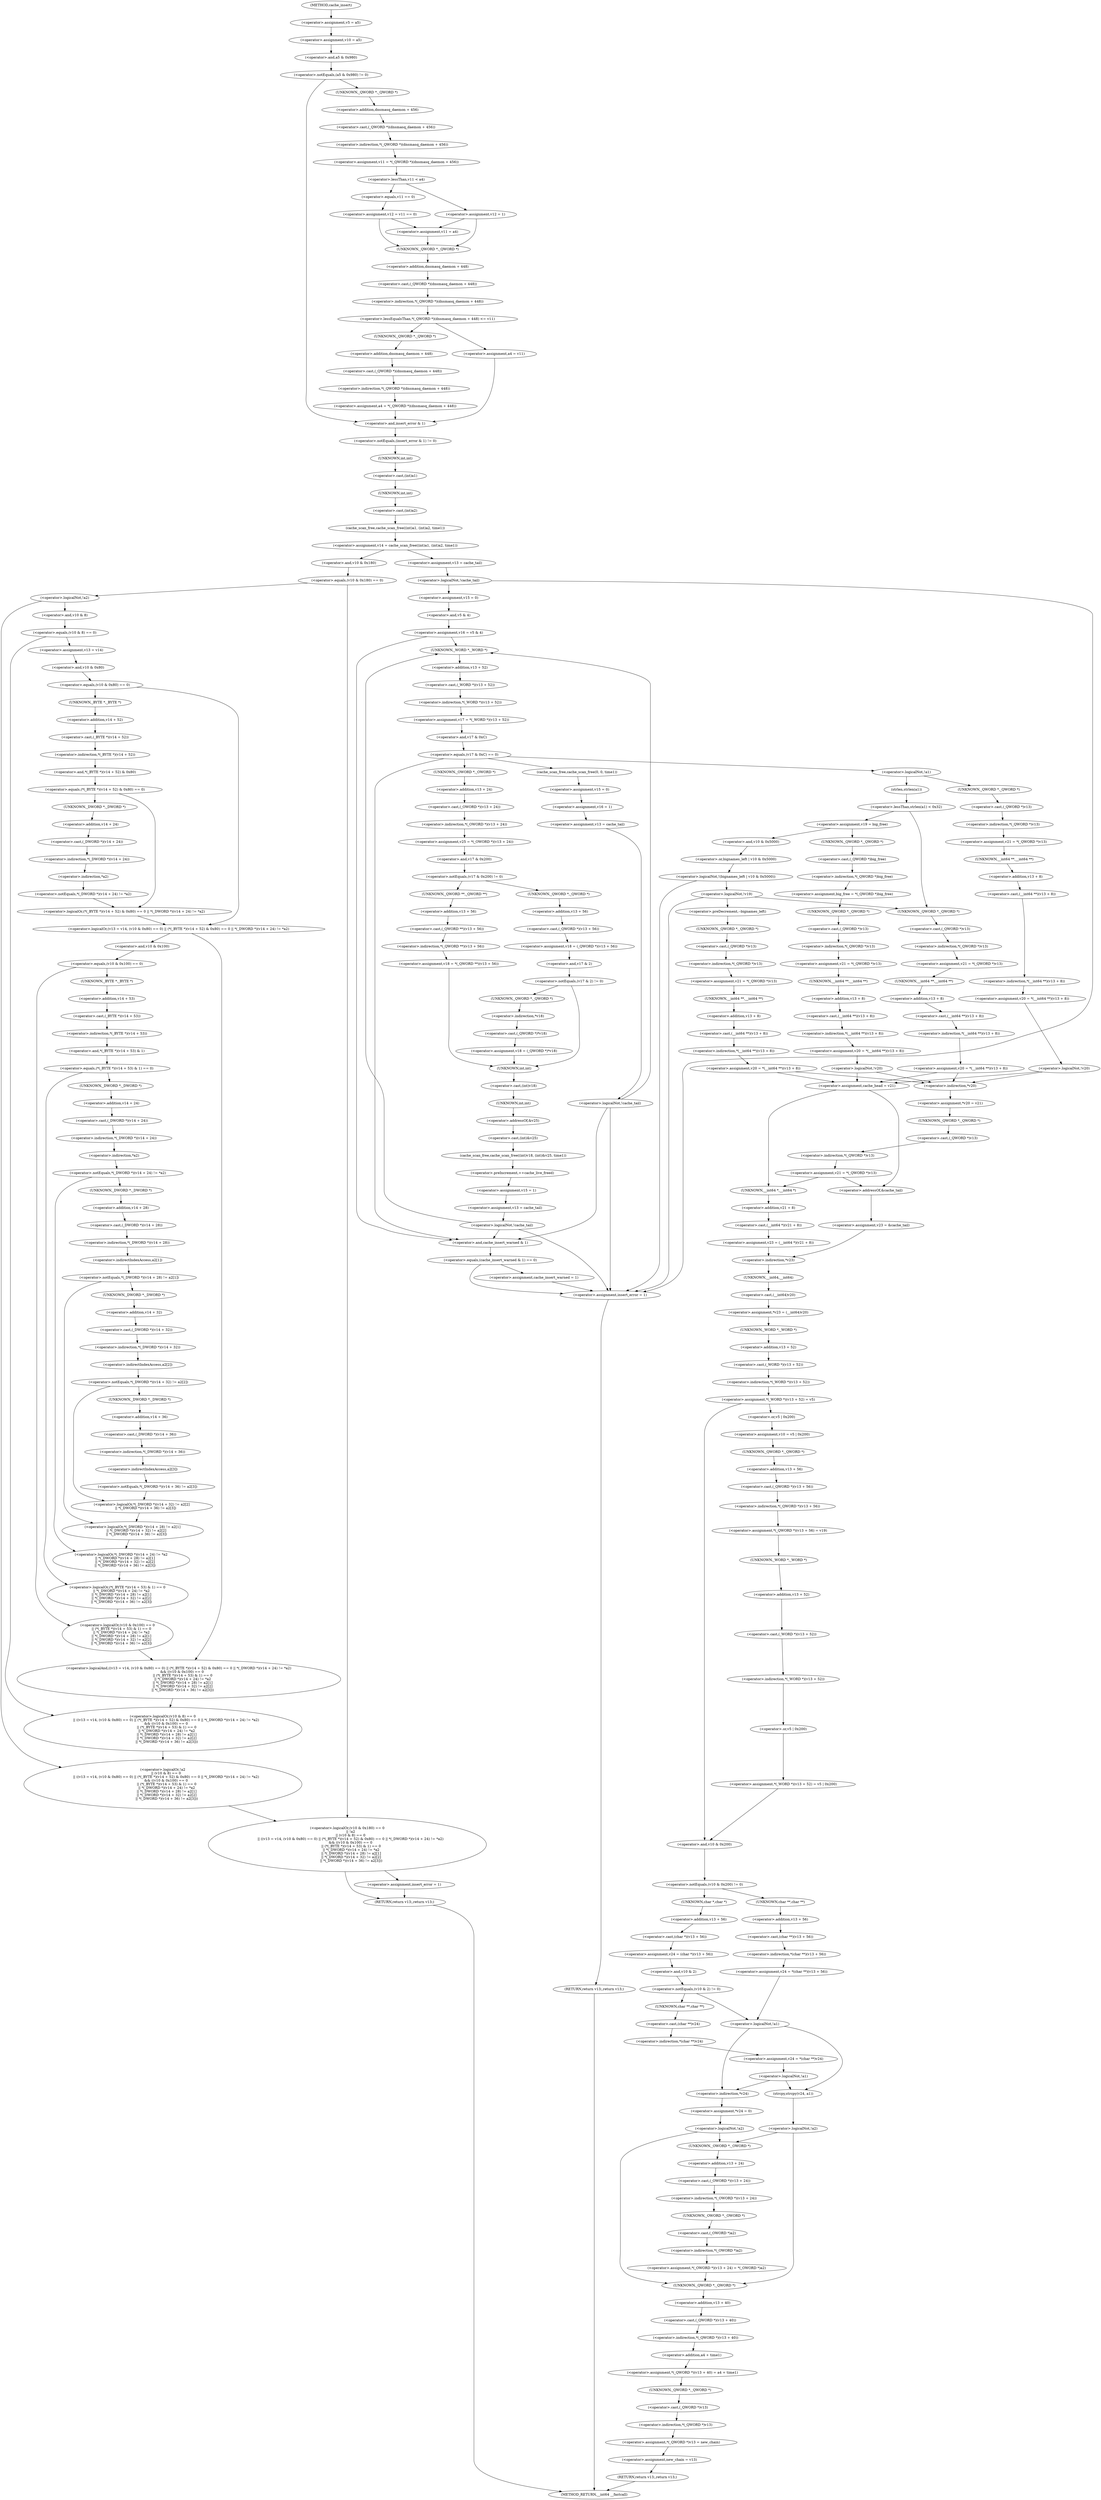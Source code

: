 digraph cache_insert {  
"1000140" [label = "(<operator>.assignment,v5 = a5)" ]
"1000143" [label = "(<operator>.assignment,v10 = a5)" ]
"1000147" [label = "(<operator>.notEquals,(a5 & 0x980) != 0)" ]
"1000148" [label = "(<operator>.and,a5 & 0x980)" ]
"1000153" [label = "(<operator>.assignment,v11 = *(_QWORD *)(dnsmasq_daemon + 456))" ]
"1000155" [label = "(<operator>.indirection,*(_QWORD *)(dnsmasq_daemon + 456))" ]
"1000156" [label = "(<operator>.cast,(_QWORD *)(dnsmasq_daemon + 456))" ]
"1000157" [label = "(UNKNOWN,_QWORD *,_QWORD *)" ]
"1000158" [label = "(<operator>.addition,dnsmasq_daemon + 456)" ]
"1000162" [label = "(<operator>.lessThan,v11 < a4)" ]
"1000165" [label = "(<operator>.assignment,v12 = v11 == 0)" ]
"1000167" [label = "(<operator>.equals,v11 == 0)" ]
"1000171" [label = "(<operator>.assignment,v12 = 1)" ]
"1000176" [label = "(<operator>.assignment,v11 = a4)" ]
"1000180" [label = "(<operator>.lessEqualsThan,*(_QWORD *)(dnsmasq_daemon + 448) <= v11)" ]
"1000181" [label = "(<operator>.indirection,*(_QWORD *)(dnsmasq_daemon + 448))" ]
"1000182" [label = "(<operator>.cast,(_QWORD *)(dnsmasq_daemon + 448))" ]
"1000183" [label = "(UNKNOWN,_QWORD *,_QWORD *)" ]
"1000184" [label = "(<operator>.addition,dnsmasq_daemon + 448)" ]
"1000188" [label = "(<operator>.assignment,a4 = v11)" ]
"1000192" [label = "(<operator>.assignment,a4 = *(_QWORD *)(dnsmasq_daemon + 448))" ]
"1000194" [label = "(<operator>.indirection,*(_QWORD *)(dnsmasq_daemon + 448))" ]
"1000195" [label = "(<operator>.cast,(_QWORD *)(dnsmasq_daemon + 448))" ]
"1000196" [label = "(UNKNOWN,_QWORD *,_QWORD *)" ]
"1000197" [label = "(<operator>.addition,dnsmasq_daemon + 448)" ]
"1000201" [label = "(<operator>.notEquals,(insert_error & 1) != 0)" ]
"1000202" [label = "(<operator>.and,insert_error & 1)" ]
"1000207" [label = "(<operator>.assignment,v14 = cache_scan_free((int)a1, (int)a2, time1))" ]
"1000209" [label = "(cache_scan_free,cache_scan_free((int)a1, (int)a2, time1))" ]
"1000210" [label = "(<operator>.cast,(int)a1)" ]
"1000211" [label = "(UNKNOWN,int,int)" ]
"1000213" [label = "(<operator>.cast,(int)a2)" ]
"1000214" [label = "(UNKNOWN,int,int)" ]
"1000221" [label = "(<operator>.logicalOr,(v10 & 0x180) == 0\n      || !a2\n      || (v10 & 8) == 0\n      || ((v13 = v14, (v10 & 0x80) == 0) || (*(_BYTE *)(v14 + 52) & 0x80) == 0 || *(_DWORD *)(v14 + 24) != *a2)\n      && ((v10 & 0x100) == 0\n       || (*(_BYTE *)(v14 + 53) & 1) == 0\n       || *(_DWORD *)(v14 + 24) != *a2\n       || *(_DWORD *)(v14 + 28) != a2[1]\n       || *(_DWORD *)(v14 + 32) != a2[2]\n       || *(_DWORD *)(v14 + 36) != a2[3]))" ]
"1000222" [label = "(<operator>.equals,(v10 & 0x180) == 0)" ]
"1000223" [label = "(<operator>.and,v10 & 0x180)" ]
"1000227" [label = "(<operator>.logicalOr,!a2\n      || (v10 & 8) == 0\n      || ((v13 = v14, (v10 & 0x80) == 0) || (*(_BYTE *)(v14 + 52) & 0x80) == 0 || *(_DWORD *)(v14 + 24) != *a2)\n      && ((v10 & 0x100) == 0\n       || (*(_BYTE *)(v14 + 53) & 1) == 0\n       || *(_DWORD *)(v14 + 24) != *a2\n       || *(_DWORD *)(v14 + 28) != a2[1]\n       || *(_DWORD *)(v14 + 32) != a2[2]\n       || *(_DWORD *)(v14 + 36) != a2[3]))" ]
"1000228" [label = "(<operator>.logicalNot,!a2)" ]
"1000230" [label = "(<operator>.logicalOr,(v10 & 8) == 0\n      || ((v13 = v14, (v10 & 0x80) == 0) || (*(_BYTE *)(v14 + 52) & 0x80) == 0 || *(_DWORD *)(v14 + 24) != *a2)\n      && ((v10 & 0x100) == 0\n       || (*(_BYTE *)(v14 + 53) & 1) == 0\n       || *(_DWORD *)(v14 + 24) != *a2\n       || *(_DWORD *)(v14 + 28) != a2[1]\n       || *(_DWORD *)(v14 + 32) != a2[2]\n       || *(_DWORD *)(v14 + 36) != a2[3]))" ]
"1000231" [label = "(<operator>.equals,(v10 & 8) == 0)" ]
"1000232" [label = "(<operator>.and,v10 & 8)" ]
"1000236" [label = "(<operator>.logicalAnd,((v13 = v14, (v10 & 0x80) == 0) || (*(_BYTE *)(v14 + 52) & 0x80) == 0 || *(_DWORD *)(v14 + 24) != *a2)\n      && ((v10 & 0x100) == 0\n       || (*(_BYTE *)(v14 + 53) & 1) == 0\n       || *(_DWORD *)(v14 + 24) != *a2\n       || *(_DWORD *)(v14 + 28) != a2[1]\n       || *(_DWORD *)(v14 + 32) != a2[2]\n       || *(_DWORD *)(v14 + 36) != a2[3]))" ]
"1000237" [label = "(<operator>.logicalOr,(v13 = v14, (v10 & 0x80) == 0) || (*(_BYTE *)(v14 + 52) & 0x80) == 0 || *(_DWORD *)(v14 + 24) != *a2)" ]
"1000239" [label = "(<operator>.assignment,v13 = v14)" ]
"1000242" [label = "(<operator>.equals,(v10 & 0x80) == 0)" ]
"1000243" [label = "(<operator>.and,v10 & 0x80)" ]
"1000247" [label = "(<operator>.logicalOr,(*(_BYTE *)(v14 + 52) & 0x80) == 0 || *(_DWORD *)(v14 + 24) != *a2)" ]
"1000248" [label = "(<operator>.equals,(*(_BYTE *)(v14 + 52) & 0x80) == 0)" ]
"1000249" [label = "(<operator>.and,*(_BYTE *)(v14 + 52) & 0x80)" ]
"1000250" [label = "(<operator>.indirection,*(_BYTE *)(v14 + 52))" ]
"1000251" [label = "(<operator>.cast,(_BYTE *)(v14 + 52))" ]
"1000252" [label = "(UNKNOWN,_BYTE *,_BYTE *)" ]
"1000253" [label = "(<operator>.addition,v14 + 52)" ]
"1000258" [label = "(<operator>.notEquals,*(_DWORD *)(v14 + 24) != *a2)" ]
"1000259" [label = "(<operator>.indirection,*(_DWORD *)(v14 + 24))" ]
"1000260" [label = "(<operator>.cast,(_DWORD *)(v14 + 24))" ]
"1000261" [label = "(UNKNOWN,_DWORD *,_DWORD *)" ]
"1000262" [label = "(<operator>.addition,v14 + 24)" ]
"1000265" [label = "(<operator>.indirection,*a2)" ]
"1000267" [label = "(<operator>.logicalOr,(v10 & 0x100) == 0\n       || (*(_BYTE *)(v14 + 53) & 1) == 0\n       || *(_DWORD *)(v14 + 24) != *a2\n       || *(_DWORD *)(v14 + 28) != a2[1]\n       || *(_DWORD *)(v14 + 32) != a2[2]\n       || *(_DWORD *)(v14 + 36) != a2[3])" ]
"1000268" [label = "(<operator>.equals,(v10 & 0x100) == 0)" ]
"1000269" [label = "(<operator>.and,v10 & 0x100)" ]
"1000273" [label = "(<operator>.logicalOr,(*(_BYTE *)(v14 + 53) & 1) == 0\n       || *(_DWORD *)(v14 + 24) != *a2\n       || *(_DWORD *)(v14 + 28) != a2[1]\n       || *(_DWORD *)(v14 + 32) != a2[2]\n       || *(_DWORD *)(v14 + 36) != a2[3])" ]
"1000274" [label = "(<operator>.equals,(*(_BYTE *)(v14 + 53) & 1) == 0)" ]
"1000275" [label = "(<operator>.and,*(_BYTE *)(v14 + 53) & 1)" ]
"1000276" [label = "(<operator>.indirection,*(_BYTE *)(v14 + 53))" ]
"1000277" [label = "(<operator>.cast,(_BYTE *)(v14 + 53))" ]
"1000278" [label = "(UNKNOWN,_BYTE *,_BYTE *)" ]
"1000279" [label = "(<operator>.addition,v14 + 53)" ]
"1000284" [label = "(<operator>.logicalOr,*(_DWORD *)(v14 + 24) != *a2\n       || *(_DWORD *)(v14 + 28) != a2[1]\n       || *(_DWORD *)(v14 + 32) != a2[2]\n       || *(_DWORD *)(v14 + 36) != a2[3])" ]
"1000285" [label = "(<operator>.notEquals,*(_DWORD *)(v14 + 24) != *a2)" ]
"1000286" [label = "(<operator>.indirection,*(_DWORD *)(v14 + 24))" ]
"1000287" [label = "(<operator>.cast,(_DWORD *)(v14 + 24))" ]
"1000288" [label = "(UNKNOWN,_DWORD *,_DWORD *)" ]
"1000289" [label = "(<operator>.addition,v14 + 24)" ]
"1000292" [label = "(<operator>.indirection,*a2)" ]
"1000294" [label = "(<operator>.logicalOr,*(_DWORD *)(v14 + 28) != a2[1]\n       || *(_DWORD *)(v14 + 32) != a2[2]\n       || *(_DWORD *)(v14 + 36) != a2[3])" ]
"1000295" [label = "(<operator>.notEquals,*(_DWORD *)(v14 + 28) != a2[1])" ]
"1000296" [label = "(<operator>.indirection,*(_DWORD *)(v14 + 28))" ]
"1000297" [label = "(<operator>.cast,(_DWORD *)(v14 + 28))" ]
"1000298" [label = "(UNKNOWN,_DWORD *,_DWORD *)" ]
"1000299" [label = "(<operator>.addition,v14 + 28)" ]
"1000302" [label = "(<operator>.indirectIndexAccess,a2[1])" ]
"1000305" [label = "(<operator>.logicalOr,*(_DWORD *)(v14 + 32) != a2[2]\n       || *(_DWORD *)(v14 + 36) != a2[3])" ]
"1000306" [label = "(<operator>.notEquals,*(_DWORD *)(v14 + 32) != a2[2])" ]
"1000307" [label = "(<operator>.indirection,*(_DWORD *)(v14 + 32))" ]
"1000308" [label = "(<operator>.cast,(_DWORD *)(v14 + 32))" ]
"1000309" [label = "(UNKNOWN,_DWORD *,_DWORD *)" ]
"1000310" [label = "(<operator>.addition,v14 + 32)" ]
"1000313" [label = "(<operator>.indirectIndexAccess,a2[2])" ]
"1000316" [label = "(<operator>.notEquals,*(_DWORD *)(v14 + 36) != a2[3])" ]
"1000317" [label = "(<operator>.indirection,*(_DWORD *)(v14 + 36))" ]
"1000318" [label = "(<operator>.cast,(_DWORD *)(v14 + 36))" ]
"1000319" [label = "(UNKNOWN,_DWORD *,_DWORD *)" ]
"1000320" [label = "(<operator>.addition,v14 + 36)" ]
"1000323" [label = "(<operator>.indirectIndexAccess,a2[3])" ]
"1000328" [label = "(<operator>.assignment,insert_error = 1)" ]
"1000331" [label = "(RETURN,return v13;,return v13;)" ]
"1000333" [label = "(<operator>.assignment,v13 = cache_tail)" ]
"1000337" [label = "(<operator>.logicalNot,!cache_tail)" ]
"1000340" [label = "(<operator>.assignment,v15 = 0)" ]
"1000343" [label = "(<operator>.assignment,v16 = v5 & 4)" ]
"1000345" [label = "(<operator>.and,v5 & 4)" ]
"1000351" [label = "(<operator>.assignment,v17 = *(_WORD *)(v13 + 52))" ]
"1000353" [label = "(<operator>.indirection,*(_WORD *)(v13 + 52))" ]
"1000354" [label = "(<operator>.cast,(_WORD *)(v13 + 52))" ]
"1000355" [label = "(UNKNOWN,_WORD *,_WORD *)" ]
"1000356" [label = "(<operator>.addition,v13 + 52)" ]
"1000360" [label = "(<operator>.equals,(v17 & 0xC) == 0)" ]
"1000361" [label = "(<operator>.and,v17 & 0xC)" ]
"1000367" [label = "(<operator>.logicalNot,!a1)" ]
"1000371" [label = "(<operator>.assignment,v21 = *(_QWORD *)v13)" ]
"1000373" [label = "(<operator>.indirection,*(_QWORD *)v13)" ]
"1000374" [label = "(<operator>.cast,(_QWORD *)v13)" ]
"1000375" [label = "(UNKNOWN,_QWORD *,_QWORD *)" ]
"1000377" [label = "(<operator>.assignment,v20 = *(__int64 **)(v13 + 8))" ]
"1000379" [label = "(<operator>.indirection,*(__int64 **)(v13 + 8))" ]
"1000380" [label = "(<operator>.cast,(__int64 **)(v13 + 8))" ]
"1000381" [label = "(UNKNOWN,__int64 **,__int64 **)" ]
"1000382" [label = "(<operator>.addition,v13 + 8)" ]
"1000386" [label = "(<operator>.logicalNot,!v20)" ]
"1000391" [label = "(<operator>.lessThan,strlen(a1) < 0x32)" ]
"1000392" [label = "(strlen,strlen(a1))" ]
"1000399" [label = "(<operator>.assignment,v19 = big_free)" ]
"1000405" [label = "(<operator>.assignment,big_free = *(_QWORD *)big_free)" ]
"1000407" [label = "(<operator>.indirection,*(_QWORD *)big_free)" ]
"1000408" [label = "(<operator>.cast,(_QWORD *)big_free)" ]
"1000409" [label = "(UNKNOWN,_QWORD *,_QWORD *)" ]
"1000411" [label = "(<operator>.assignment,v21 = *(_QWORD *)v13)" ]
"1000413" [label = "(<operator>.indirection,*(_QWORD *)v13)" ]
"1000414" [label = "(<operator>.cast,(_QWORD *)v13)" ]
"1000415" [label = "(UNKNOWN,_QWORD *,_QWORD *)" ]
"1000417" [label = "(<operator>.assignment,v20 = *(__int64 **)(v13 + 8))" ]
"1000419" [label = "(<operator>.indirection,*(__int64 **)(v13 + 8))" ]
"1000420" [label = "(<operator>.cast,(__int64 **)(v13 + 8))" ]
"1000421" [label = "(UNKNOWN,__int64 **,__int64 **)" ]
"1000422" [label = "(<operator>.addition,v13 + 8)" ]
"1000426" [label = "(<operator>.logicalNot,!v20)" ]
"1000430" [label = "(<operator>.assignment,*v20 = v21)" ]
"1000431" [label = "(<operator>.indirection,*v20)" ]
"1000434" [label = "(<operator>.assignment,v21 = *(_QWORD *)v13)" ]
"1000436" [label = "(<operator>.indirection,*(_QWORD *)v13)" ]
"1000437" [label = "(<operator>.cast,(_QWORD *)v13)" ]
"1000438" [label = "(UNKNOWN,_QWORD *,_QWORD *)" ]
"1000442" [label = "(<operator>.logicalNot,!(bignames_left | v10 & 0x5000))" ]
"1000443" [label = "(<operator>.or,bignames_left | v10 & 0x5000)" ]
"1000445" [label = "(<operator>.and,v10 & 0x5000)" ]
"1000450" [label = "(<operator>.logicalNot,!v19)" ]
"1000456" [label = "(<operator>.preDecrement,--bignames_left)" ]
"1000458" [label = "(<operator>.assignment,v21 = *(_QWORD *)v13)" ]
"1000460" [label = "(<operator>.indirection,*(_QWORD *)v13)" ]
"1000461" [label = "(<operator>.cast,(_QWORD *)v13)" ]
"1000462" [label = "(UNKNOWN,_QWORD *,_QWORD *)" ]
"1000464" [label = "(<operator>.assignment,v20 = *(__int64 **)(v13 + 8))" ]
"1000466" [label = "(<operator>.indirection,*(__int64 **)(v13 + 8))" ]
"1000467" [label = "(<operator>.cast,(__int64 **)(v13 + 8))" ]
"1000468" [label = "(UNKNOWN,__int64 **,__int64 **)" ]
"1000469" [label = "(<operator>.addition,v13 + 8)" ]
"1000476" [label = "(<operator>.assignment,v21 = *(_QWORD *)v13)" ]
"1000478" [label = "(<operator>.indirection,*(_QWORD *)v13)" ]
"1000479" [label = "(<operator>.cast,(_QWORD *)v13)" ]
"1000480" [label = "(UNKNOWN,_QWORD *,_QWORD *)" ]
"1000482" [label = "(<operator>.assignment,v20 = *(__int64 **)(v13 + 8))" ]
"1000484" [label = "(<operator>.indirection,*(__int64 **)(v13 + 8))" ]
"1000485" [label = "(<operator>.cast,(__int64 **)(v13 + 8))" ]
"1000486" [label = "(UNKNOWN,__int64 **,__int64 **)" ]
"1000487" [label = "(<operator>.addition,v13 + 8)" ]
"1000494" [label = "(<operator>.assignment,cache_head = v21)" ]
"1000500" [label = "(<operator>.assignment,v23 = (__int64 *)(v21 + 8))" ]
"1000502" [label = "(<operator>.cast,(__int64 *)(v21 + 8))" ]
"1000503" [label = "(UNKNOWN,__int64 *,__int64 *)" ]
"1000504" [label = "(<operator>.addition,v21 + 8)" ]
"1000508" [label = "(<operator>.assignment,v23 = &cache_tail)" ]
"1000510" [label = "(<operator>.addressOf,&cache_tail)" ]
"1000512" [label = "(<operator>.assignment,*v23 = (__int64)v20)" ]
"1000513" [label = "(<operator>.indirection,*v23)" ]
"1000515" [label = "(<operator>.cast,(__int64)v20)" ]
"1000516" [label = "(UNKNOWN,__int64,__int64)" ]
"1000518" [label = "(<operator>.assignment,*(_WORD *)(v13 + 52) = v5)" ]
"1000519" [label = "(<operator>.indirection,*(_WORD *)(v13 + 52))" ]
"1000520" [label = "(<operator>.cast,(_WORD *)(v13 + 52))" ]
"1000521" [label = "(UNKNOWN,_WORD *,_WORD *)" ]
"1000522" [label = "(<operator>.addition,v13 + 52)" ]
"1000529" [label = "(<operator>.assignment,v10 = v5 | 0x200)" ]
"1000531" [label = "(<operator>.or,v5 | 0x200)" ]
"1000534" [label = "(<operator>.assignment,*(_QWORD *)(v13 + 56) = v19)" ]
"1000535" [label = "(<operator>.indirection,*(_QWORD *)(v13 + 56))" ]
"1000536" [label = "(<operator>.cast,(_QWORD *)(v13 + 56))" ]
"1000537" [label = "(UNKNOWN,_QWORD *,_QWORD *)" ]
"1000538" [label = "(<operator>.addition,v13 + 56)" ]
"1000542" [label = "(<operator>.assignment,*(_WORD *)(v13 + 52) = v5 | 0x200)" ]
"1000543" [label = "(<operator>.indirection,*(_WORD *)(v13 + 52))" ]
"1000544" [label = "(<operator>.cast,(_WORD *)(v13 + 52))" ]
"1000545" [label = "(UNKNOWN,_WORD *,_WORD *)" ]
"1000546" [label = "(<operator>.addition,v13 + 52)" ]
"1000549" [label = "(<operator>.or,v5 | 0x200)" ]
"1000553" [label = "(<operator>.notEquals,(v10 & 0x200) != 0)" ]
"1000554" [label = "(<operator>.and,v10 & 0x200)" ]
"1000559" [label = "(<operator>.assignment,v24 = *(char **)(v13 + 56))" ]
"1000561" [label = "(<operator>.indirection,*(char **)(v13 + 56))" ]
"1000562" [label = "(<operator>.cast,(char **)(v13 + 56))" ]
"1000563" [label = "(UNKNOWN,char **,char **)" ]
"1000564" [label = "(<operator>.addition,v13 + 56)" ]
"1000569" [label = "(<operator>.assignment,v24 = (char *)(v13 + 56))" ]
"1000571" [label = "(<operator>.cast,(char *)(v13 + 56))" ]
"1000572" [label = "(UNKNOWN,char *,char *)" ]
"1000573" [label = "(<operator>.addition,v13 + 56)" ]
"1000577" [label = "(<operator>.notEquals,(v10 & 2) != 0)" ]
"1000578" [label = "(<operator>.and,v10 & 2)" ]
"1000583" [label = "(<operator>.assignment,v24 = *(char **)v24)" ]
"1000585" [label = "(<operator>.indirection,*(char **)v24)" ]
"1000586" [label = "(<operator>.cast,(char **)v24)" ]
"1000587" [label = "(UNKNOWN,char **,char **)" ]
"1000590" [label = "(<operator>.logicalNot,!a1)" ]
"1000594" [label = "(<operator>.assignment,*v24 = 0)" ]
"1000595" [label = "(<operator>.indirection,*v24)" ]
"1000599" [label = "(<operator>.logicalNot,!a2)" ]
"1000603" [label = "(<operator>.assignment,*(_QWORD *)(v13 + 40) = a4 + time1)" ]
"1000604" [label = "(<operator>.indirection,*(_QWORD *)(v13 + 40))" ]
"1000605" [label = "(<operator>.cast,(_QWORD *)(v13 + 40))" ]
"1000606" [label = "(UNKNOWN,_QWORD *,_QWORD *)" ]
"1000607" [label = "(<operator>.addition,v13 + 40)" ]
"1000610" [label = "(<operator>.addition,a4 + time1)" ]
"1000613" [label = "(<operator>.assignment,*(_QWORD *)v13 = new_chain)" ]
"1000614" [label = "(<operator>.indirection,*(_QWORD *)v13)" ]
"1000615" [label = "(<operator>.cast,(_QWORD *)v13)" ]
"1000616" [label = "(UNKNOWN,_QWORD *,_QWORD *)" ]
"1000619" [label = "(<operator>.assignment,new_chain = v13)" ]
"1000622" [label = "(RETURN,return v13;,return v13;)" ]
"1000625" [label = "(<operator>.assignment,*(_OWORD *)(v13 + 24) = *(_OWORD *)a2)" ]
"1000626" [label = "(<operator>.indirection,*(_OWORD *)(v13 + 24))" ]
"1000627" [label = "(<operator>.cast,(_OWORD *)(v13 + 24))" ]
"1000628" [label = "(UNKNOWN,_OWORD *,_OWORD *)" ]
"1000629" [label = "(<operator>.addition,v13 + 24)" ]
"1000632" [label = "(<operator>.indirection,*(_OWORD *)a2)" ]
"1000633" [label = "(<operator>.cast,(_OWORD *)a2)" ]
"1000634" [label = "(UNKNOWN,_OWORD *,_OWORD *)" ]
"1000638" [label = "(strcpy,strcpy(v24, a1))" ]
"1000642" [label = "(<operator>.logicalNot,!a2)" ]
"1000647" [label = "(<operator>.logicalNot,!a1)" ]
"1000657" [label = "(<operator>.assignment,v25 = *(_OWORD *)(v13 + 24))" ]
"1000659" [label = "(<operator>.indirection,*(_OWORD *)(v13 + 24))" ]
"1000660" [label = "(<operator>.cast,(_OWORD *)(v13 + 24))" ]
"1000661" [label = "(UNKNOWN,_OWORD *,_OWORD *)" ]
"1000662" [label = "(<operator>.addition,v13 + 24)" ]
"1000666" [label = "(<operator>.notEquals,(v17 & 0x200) != 0)" ]
"1000667" [label = "(<operator>.and,v17 & 0x200)" ]
"1000672" [label = "(<operator>.assignment,v18 = *(_QWORD **)(v13 + 56))" ]
"1000674" [label = "(<operator>.indirection,*(_QWORD **)(v13 + 56))" ]
"1000675" [label = "(<operator>.cast,(_QWORD **)(v13 + 56))" ]
"1000676" [label = "(UNKNOWN,_QWORD **,_QWORD **)" ]
"1000677" [label = "(<operator>.addition,v13 + 56)" ]
"1000682" [label = "(<operator>.assignment,v18 = (_QWORD *)(v13 + 56))" ]
"1000684" [label = "(<operator>.cast,(_QWORD *)(v13 + 56))" ]
"1000685" [label = "(UNKNOWN,_QWORD *,_QWORD *)" ]
"1000686" [label = "(<operator>.addition,v13 + 56)" ]
"1000690" [label = "(<operator>.notEquals,(v17 & 2) != 0)" ]
"1000691" [label = "(<operator>.and,v17 & 2)" ]
"1000695" [label = "(<operator>.assignment,v18 = (_QWORD *)*v18)" ]
"1000697" [label = "(<operator>.cast,(_QWORD *)*v18)" ]
"1000698" [label = "(UNKNOWN,_QWORD *,_QWORD *)" ]
"1000699" [label = "(<operator>.indirection,*v18)" ]
"1000701" [label = "(cache_scan_free,cache_scan_free((int)v18, (int)&v25, time1))" ]
"1000702" [label = "(<operator>.cast,(int)v18)" ]
"1000703" [label = "(UNKNOWN,int,int)" ]
"1000705" [label = "(<operator>.cast,(int)&v25)" ]
"1000706" [label = "(UNKNOWN,int,int)" ]
"1000707" [label = "(<operator>.addressOf,&v25)" ]
"1000710" [label = "(<operator>.preIncrement,++cache_live_freed)" ]
"1000712" [label = "(<operator>.assignment,v15 = 1)" ]
"1000715" [label = "(<operator>.assignment,v13 = cache_tail)" ]
"1000719" [label = "(<operator>.logicalNot,!cache_tail)" ]
"1000724" [label = "(cache_scan_free,cache_scan_free(0, 0, time1))" ]
"1000728" [label = "(<operator>.assignment,v15 = 0)" ]
"1000731" [label = "(<operator>.assignment,v16 = 1)" ]
"1000734" [label = "(<operator>.assignment,v13 = cache_tail)" ]
"1000738" [label = "(<operator>.logicalNot,!cache_tail)" ]
"1000742" [label = "(<operator>.equals,(cache_insert_warned & 1) == 0)" ]
"1000743" [label = "(<operator>.and,cache_insert_warned & 1)" ]
"1000748" [label = "(<operator>.assignment,cache_insert_warned = 1)" ]
"1000753" [label = "(<operator>.assignment,insert_error = 1)" ]
"1000756" [label = "(RETURN,return v13;,return v13;)" ]
"1000117" [label = "(METHOD,cache_insert)" ]
"1000758" [label = "(METHOD_RETURN,__int64 __fastcall)" ]
  "1000140" -> "1000143" 
  "1000143" -> "1000148" 
  "1000147" -> "1000157" 
  "1000147" -> "1000202" 
  "1000148" -> "1000147" 
  "1000153" -> "1000162" 
  "1000155" -> "1000153" 
  "1000156" -> "1000155" 
  "1000157" -> "1000158" 
  "1000158" -> "1000156" 
  "1000162" -> "1000167" 
  "1000162" -> "1000171" 
  "1000165" -> "1000183" 
  "1000165" -> "1000176" 
  "1000167" -> "1000165" 
  "1000171" -> "1000183" 
  "1000171" -> "1000176" 
  "1000176" -> "1000183" 
  "1000180" -> "1000188" 
  "1000180" -> "1000196" 
  "1000181" -> "1000180" 
  "1000182" -> "1000181" 
  "1000183" -> "1000184" 
  "1000184" -> "1000182" 
  "1000188" -> "1000202" 
  "1000192" -> "1000202" 
  "1000194" -> "1000192" 
  "1000195" -> "1000194" 
  "1000196" -> "1000197" 
  "1000197" -> "1000195" 
  "1000201" -> "1000211" 
  "1000202" -> "1000201" 
  "1000207" -> "1000223" 
  "1000207" -> "1000333" 
  "1000209" -> "1000207" 
  "1000210" -> "1000214" 
  "1000211" -> "1000210" 
  "1000213" -> "1000209" 
  "1000214" -> "1000213" 
  "1000221" -> "1000328" 
  "1000221" -> "1000331" 
  "1000222" -> "1000221" 
  "1000222" -> "1000228" 
  "1000223" -> "1000222" 
  "1000227" -> "1000221" 
  "1000228" -> "1000227" 
  "1000228" -> "1000232" 
  "1000230" -> "1000227" 
  "1000231" -> "1000230" 
  "1000231" -> "1000239" 
  "1000232" -> "1000231" 
  "1000236" -> "1000230" 
  "1000237" -> "1000236" 
  "1000237" -> "1000269" 
  "1000239" -> "1000243" 
  "1000242" -> "1000252" 
  "1000242" -> "1000237" 
  "1000243" -> "1000242" 
  "1000247" -> "1000237" 
  "1000248" -> "1000261" 
  "1000248" -> "1000247" 
  "1000249" -> "1000248" 
  "1000250" -> "1000249" 
  "1000251" -> "1000250" 
  "1000252" -> "1000253" 
  "1000253" -> "1000251" 
  "1000258" -> "1000247" 
  "1000259" -> "1000265" 
  "1000260" -> "1000259" 
  "1000261" -> "1000262" 
  "1000262" -> "1000260" 
  "1000265" -> "1000258" 
  "1000267" -> "1000236" 
  "1000268" -> "1000278" 
  "1000268" -> "1000267" 
  "1000269" -> "1000268" 
  "1000273" -> "1000267" 
  "1000274" -> "1000288" 
  "1000274" -> "1000273" 
  "1000275" -> "1000274" 
  "1000276" -> "1000275" 
  "1000277" -> "1000276" 
  "1000278" -> "1000279" 
  "1000279" -> "1000277" 
  "1000284" -> "1000273" 
  "1000285" -> "1000298" 
  "1000285" -> "1000284" 
  "1000286" -> "1000292" 
  "1000287" -> "1000286" 
  "1000288" -> "1000289" 
  "1000289" -> "1000287" 
  "1000292" -> "1000285" 
  "1000294" -> "1000284" 
  "1000295" -> "1000309" 
  "1000295" -> "1000294" 
  "1000296" -> "1000302" 
  "1000297" -> "1000296" 
  "1000298" -> "1000299" 
  "1000299" -> "1000297" 
  "1000302" -> "1000295" 
  "1000305" -> "1000294" 
  "1000306" -> "1000319" 
  "1000306" -> "1000305" 
  "1000307" -> "1000313" 
  "1000308" -> "1000307" 
  "1000309" -> "1000310" 
  "1000310" -> "1000308" 
  "1000313" -> "1000306" 
  "1000316" -> "1000305" 
  "1000317" -> "1000323" 
  "1000318" -> "1000317" 
  "1000319" -> "1000320" 
  "1000320" -> "1000318" 
  "1000323" -> "1000316" 
  "1000328" -> "1000331" 
  "1000331" -> "1000758" 
  "1000333" -> "1000337" 
  "1000337" -> "1000753" 
  "1000337" -> "1000340" 
  "1000340" -> "1000345" 
  "1000343" -> "1000355" 
  "1000343" -> "1000743" 
  "1000345" -> "1000343" 
  "1000351" -> "1000361" 
  "1000353" -> "1000351" 
  "1000354" -> "1000353" 
  "1000355" -> "1000356" 
  "1000356" -> "1000354" 
  "1000360" -> "1000367" 
  "1000360" -> "1000743" 
  "1000360" -> "1000661" 
  "1000360" -> "1000724" 
  "1000361" -> "1000360" 
  "1000367" -> "1000375" 
  "1000367" -> "1000392" 
  "1000371" -> "1000381" 
  "1000373" -> "1000371" 
  "1000374" -> "1000373" 
  "1000375" -> "1000374" 
  "1000377" -> "1000386" 
  "1000379" -> "1000377" 
  "1000380" -> "1000379" 
  "1000381" -> "1000382" 
  "1000382" -> "1000380" 
  "1000386" -> "1000494" 
  "1000386" -> "1000431" 
  "1000391" -> "1000480" 
  "1000391" -> "1000399" 
  "1000392" -> "1000391" 
  "1000399" -> "1000409" 
  "1000399" -> "1000445" 
  "1000405" -> "1000415" 
  "1000407" -> "1000405" 
  "1000408" -> "1000407" 
  "1000409" -> "1000408" 
  "1000411" -> "1000421" 
  "1000413" -> "1000411" 
  "1000414" -> "1000413" 
  "1000415" -> "1000414" 
  "1000417" -> "1000426" 
  "1000419" -> "1000417" 
  "1000420" -> "1000419" 
  "1000421" -> "1000422" 
  "1000422" -> "1000420" 
  "1000426" -> "1000494" 
  "1000426" -> "1000431" 
  "1000430" -> "1000438" 
  "1000431" -> "1000430" 
  "1000434" -> "1000503" 
  "1000434" -> "1000510" 
  "1000436" -> "1000434" 
  "1000437" -> "1000436" 
  "1000438" -> "1000437" 
  "1000442" -> "1000753" 
  "1000442" -> "1000450" 
  "1000443" -> "1000442" 
  "1000445" -> "1000443" 
  "1000450" -> "1000753" 
  "1000450" -> "1000456" 
  "1000450" -> "1000480" 
  "1000456" -> "1000462" 
  "1000458" -> "1000468" 
  "1000460" -> "1000458" 
  "1000461" -> "1000460" 
  "1000462" -> "1000461" 
  "1000464" -> "1000431" 
  "1000464" -> "1000494" 
  "1000466" -> "1000464" 
  "1000467" -> "1000466" 
  "1000468" -> "1000469" 
  "1000469" -> "1000467" 
  "1000476" -> "1000486" 
  "1000478" -> "1000476" 
  "1000479" -> "1000478" 
  "1000480" -> "1000479" 
  "1000482" -> "1000431" 
  "1000482" -> "1000494" 
  "1000484" -> "1000482" 
  "1000485" -> "1000484" 
  "1000486" -> "1000487" 
  "1000487" -> "1000485" 
  "1000494" -> "1000503" 
  "1000494" -> "1000510" 
  "1000500" -> "1000513" 
  "1000502" -> "1000500" 
  "1000503" -> "1000504" 
  "1000504" -> "1000502" 
  "1000508" -> "1000513" 
  "1000510" -> "1000508" 
  "1000512" -> "1000521" 
  "1000513" -> "1000516" 
  "1000515" -> "1000512" 
  "1000516" -> "1000515" 
  "1000518" -> "1000531" 
  "1000518" -> "1000554" 
  "1000519" -> "1000518" 
  "1000520" -> "1000519" 
  "1000521" -> "1000522" 
  "1000522" -> "1000520" 
  "1000529" -> "1000537" 
  "1000531" -> "1000529" 
  "1000534" -> "1000545" 
  "1000535" -> "1000534" 
  "1000536" -> "1000535" 
  "1000537" -> "1000538" 
  "1000538" -> "1000536" 
  "1000542" -> "1000554" 
  "1000543" -> "1000549" 
  "1000544" -> "1000543" 
  "1000545" -> "1000546" 
  "1000546" -> "1000544" 
  "1000549" -> "1000542" 
  "1000553" -> "1000563" 
  "1000553" -> "1000572" 
  "1000554" -> "1000553" 
  "1000559" -> "1000647" 
  "1000561" -> "1000559" 
  "1000562" -> "1000561" 
  "1000563" -> "1000564" 
  "1000564" -> "1000562" 
  "1000569" -> "1000578" 
  "1000571" -> "1000569" 
  "1000572" -> "1000573" 
  "1000573" -> "1000571" 
  "1000577" -> "1000587" 
  "1000577" -> "1000647" 
  "1000578" -> "1000577" 
  "1000583" -> "1000590" 
  "1000585" -> "1000583" 
  "1000586" -> "1000585" 
  "1000587" -> "1000586" 
  "1000590" -> "1000595" 
  "1000590" -> "1000638" 
  "1000594" -> "1000599" 
  "1000595" -> "1000594" 
  "1000599" -> "1000606" 
  "1000599" -> "1000628" 
  "1000603" -> "1000616" 
  "1000604" -> "1000610" 
  "1000605" -> "1000604" 
  "1000606" -> "1000607" 
  "1000607" -> "1000605" 
  "1000610" -> "1000603" 
  "1000613" -> "1000619" 
  "1000614" -> "1000613" 
  "1000615" -> "1000614" 
  "1000616" -> "1000615" 
  "1000619" -> "1000622" 
  "1000622" -> "1000758" 
  "1000625" -> "1000606" 
  "1000626" -> "1000634" 
  "1000627" -> "1000626" 
  "1000628" -> "1000629" 
  "1000629" -> "1000627" 
  "1000632" -> "1000625" 
  "1000633" -> "1000632" 
  "1000634" -> "1000633" 
  "1000638" -> "1000642" 
  "1000642" -> "1000606" 
  "1000642" -> "1000628" 
  "1000647" -> "1000595" 
  "1000647" -> "1000638" 
  "1000657" -> "1000667" 
  "1000659" -> "1000657" 
  "1000660" -> "1000659" 
  "1000661" -> "1000662" 
  "1000662" -> "1000660" 
  "1000666" -> "1000676" 
  "1000666" -> "1000685" 
  "1000667" -> "1000666" 
  "1000672" -> "1000703" 
  "1000674" -> "1000672" 
  "1000675" -> "1000674" 
  "1000676" -> "1000677" 
  "1000677" -> "1000675" 
  "1000682" -> "1000691" 
  "1000684" -> "1000682" 
  "1000685" -> "1000686" 
  "1000686" -> "1000684" 
  "1000690" -> "1000703" 
  "1000690" -> "1000698" 
  "1000691" -> "1000690" 
  "1000695" -> "1000703" 
  "1000697" -> "1000695" 
  "1000698" -> "1000699" 
  "1000699" -> "1000697" 
  "1000701" -> "1000710" 
  "1000702" -> "1000706" 
  "1000703" -> "1000702" 
  "1000705" -> "1000701" 
  "1000706" -> "1000707" 
  "1000707" -> "1000705" 
  "1000710" -> "1000712" 
  "1000712" -> "1000715" 
  "1000715" -> "1000719" 
  "1000719" -> "1000355" 
  "1000719" -> "1000743" 
  "1000719" -> "1000753" 
  "1000724" -> "1000728" 
  "1000728" -> "1000731" 
  "1000731" -> "1000734" 
  "1000734" -> "1000738" 
  "1000738" -> "1000355" 
  "1000738" -> "1000743" 
  "1000738" -> "1000753" 
  "1000742" -> "1000748" 
  "1000742" -> "1000753" 
  "1000743" -> "1000742" 
  "1000748" -> "1000753" 
  "1000753" -> "1000756" 
  "1000756" -> "1000758" 
  "1000117" -> "1000140" 
}
